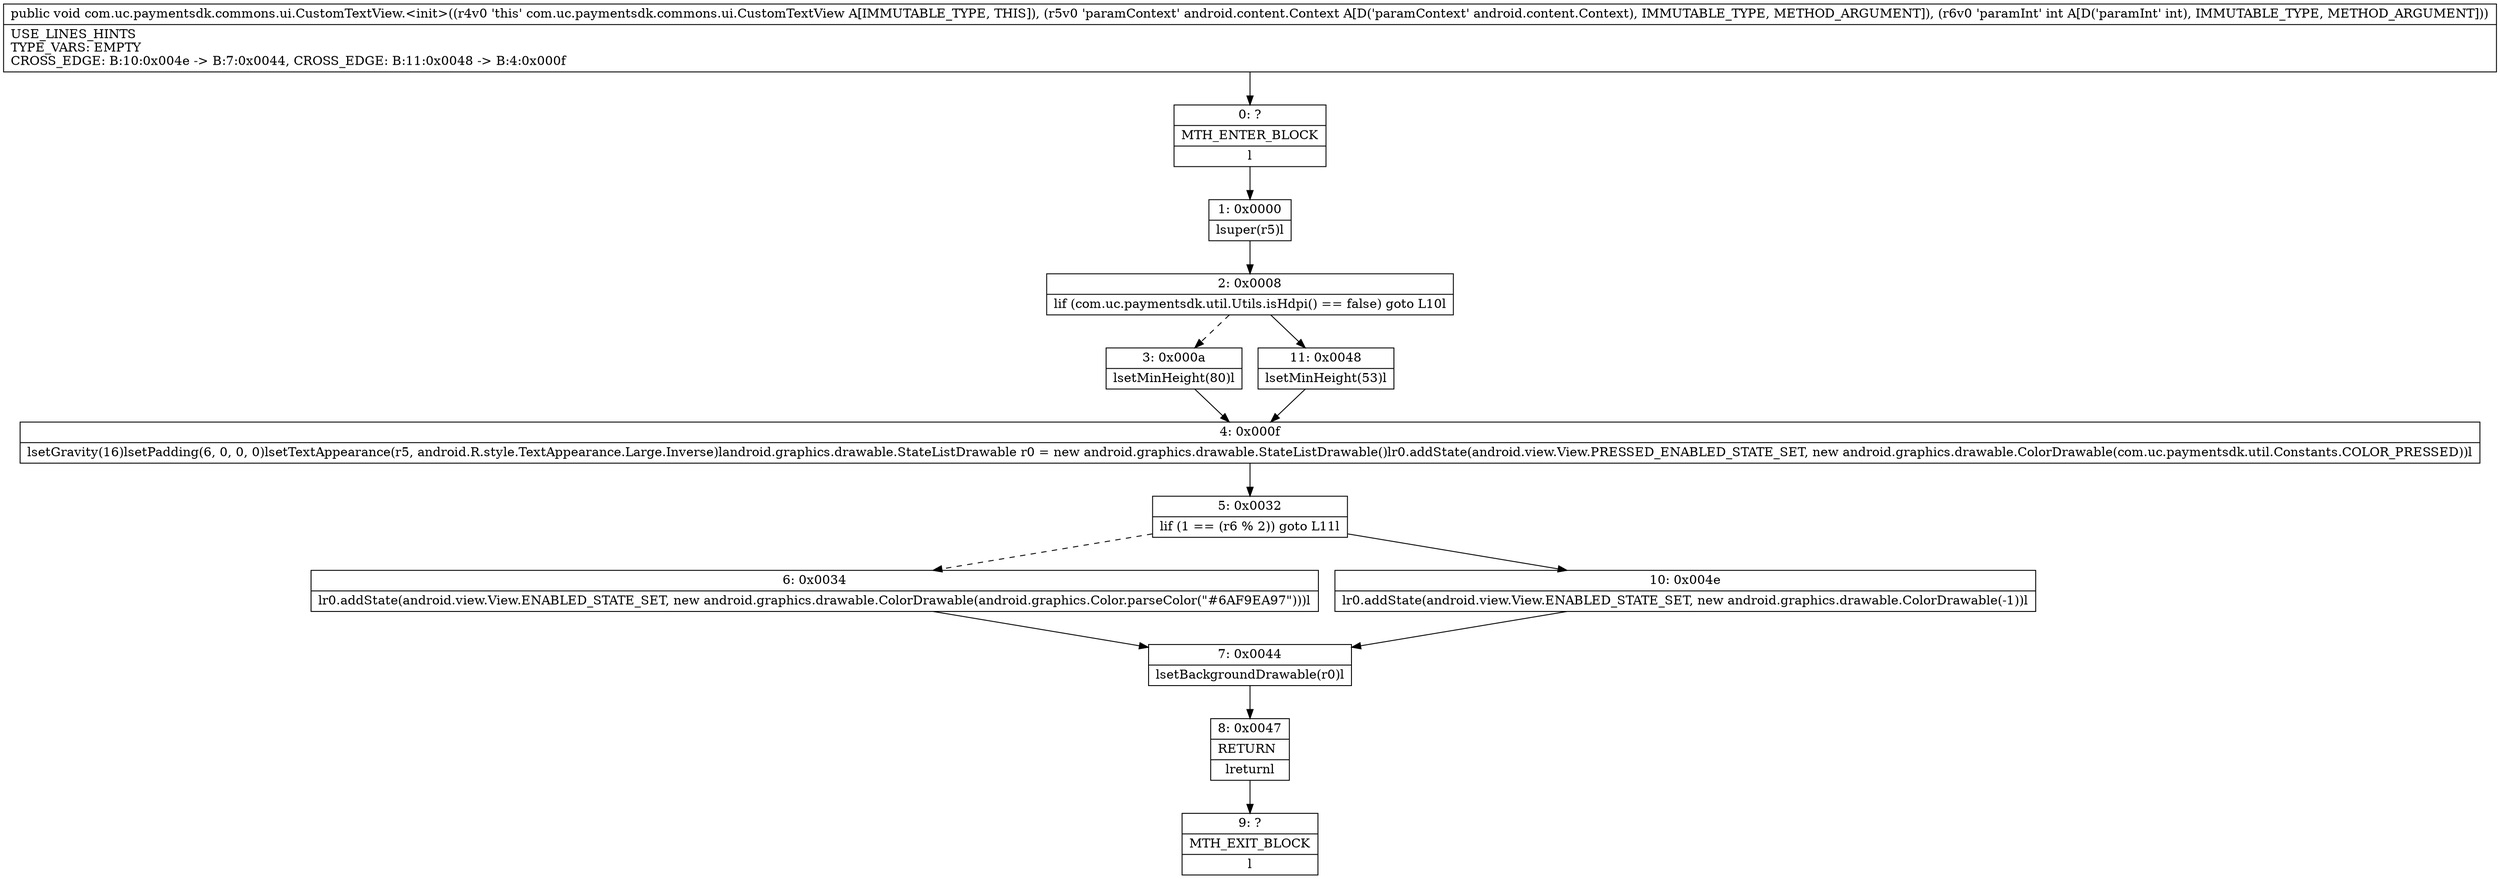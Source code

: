 digraph "CFG forcom.uc.paymentsdk.commons.ui.CustomTextView.\<init\>(Landroid\/content\/Context;I)V" {
Node_0 [shape=record,label="{0\:\ ?|MTH_ENTER_BLOCK\l|l}"];
Node_1 [shape=record,label="{1\:\ 0x0000|lsuper(r5)l}"];
Node_2 [shape=record,label="{2\:\ 0x0008|lif (com.uc.paymentsdk.util.Utils.isHdpi() == false) goto L10l}"];
Node_3 [shape=record,label="{3\:\ 0x000a|lsetMinHeight(80)l}"];
Node_4 [shape=record,label="{4\:\ 0x000f|lsetGravity(16)lsetPadding(6, 0, 0, 0)lsetTextAppearance(r5, android.R.style.TextAppearance.Large.Inverse)landroid.graphics.drawable.StateListDrawable r0 = new android.graphics.drawable.StateListDrawable()lr0.addState(android.view.View.PRESSED_ENABLED_STATE_SET, new android.graphics.drawable.ColorDrawable(com.uc.paymentsdk.util.Constants.COLOR_PRESSED))l}"];
Node_5 [shape=record,label="{5\:\ 0x0032|lif (1 == (r6 % 2)) goto L11l}"];
Node_6 [shape=record,label="{6\:\ 0x0034|lr0.addState(android.view.View.ENABLED_STATE_SET, new android.graphics.drawable.ColorDrawable(android.graphics.Color.parseColor(\"#6AF9EA97\")))l}"];
Node_7 [shape=record,label="{7\:\ 0x0044|lsetBackgroundDrawable(r0)l}"];
Node_8 [shape=record,label="{8\:\ 0x0047|RETURN\l|lreturnl}"];
Node_9 [shape=record,label="{9\:\ ?|MTH_EXIT_BLOCK\l|l}"];
Node_10 [shape=record,label="{10\:\ 0x004e|lr0.addState(android.view.View.ENABLED_STATE_SET, new android.graphics.drawable.ColorDrawable(\-1))l}"];
Node_11 [shape=record,label="{11\:\ 0x0048|lsetMinHeight(53)l}"];
MethodNode[shape=record,label="{public void com.uc.paymentsdk.commons.ui.CustomTextView.\<init\>((r4v0 'this' com.uc.paymentsdk.commons.ui.CustomTextView A[IMMUTABLE_TYPE, THIS]), (r5v0 'paramContext' android.content.Context A[D('paramContext' android.content.Context), IMMUTABLE_TYPE, METHOD_ARGUMENT]), (r6v0 'paramInt' int A[D('paramInt' int), IMMUTABLE_TYPE, METHOD_ARGUMENT]))  | USE_LINES_HINTS\lTYPE_VARS: EMPTY\lCROSS_EDGE: B:10:0x004e \-\> B:7:0x0044, CROSS_EDGE: B:11:0x0048 \-\> B:4:0x000f\l}"];
MethodNode -> Node_0;
Node_0 -> Node_1;
Node_1 -> Node_2;
Node_2 -> Node_3[style=dashed];
Node_2 -> Node_11;
Node_3 -> Node_4;
Node_4 -> Node_5;
Node_5 -> Node_6[style=dashed];
Node_5 -> Node_10;
Node_6 -> Node_7;
Node_7 -> Node_8;
Node_8 -> Node_9;
Node_10 -> Node_7;
Node_11 -> Node_4;
}

